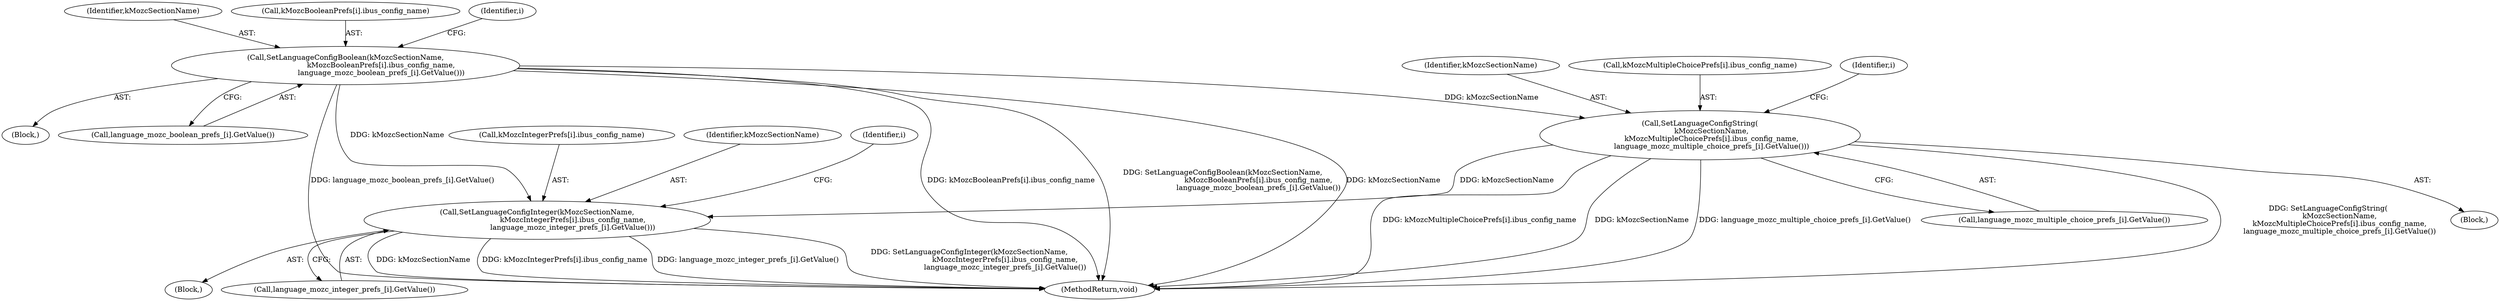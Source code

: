 digraph "0_Chrome_6e094094ed8b96e68b30e8628e8a169719edda27_0@array" {
"1000498" [label="(Call,SetLanguageConfigInteger(kMozcSectionName,\n                               kMozcIntegerPrefs[i].ibus_config_name,\n                               language_mozc_integer_prefs_[i].GetValue()))"];
"1000466" [label="(Call,SetLanguageConfigString(\n          kMozcSectionName,\n          kMozcMultipleChoicePrefs[i].ibus_config_name,\n          language_mozc_multiple_choice_prefs_[i].GetValue()))"];
"1000434" [label="(Call,SetLanguageConfigBoolean(kMozcSectionName,\n                               kMozcBooleanPrefs[i].ibus_config_name,\n                               language_mozc_boolean_prefs_[i].GetValue()))"];
"1000434" [label="(Call,SetLanguageConfigBoolean(kMozcSectionName,\n                               kMozcBooleanPrefs[i].ibus_config_name,\n                               language_mozc_boolean_prefs_[i].GetValue()))"];
"1000500" [label="(Call,kMozcIntegerPrefs[i].ibus_config_name)"];
"1000473" [label="(Call,language_mozc_multiple_choice_prefs_[i].GetValue())"];
"1000467" [label="(Identifier,kMozcSectionName)"];
"1000468" [label="(Call,kMozcMultipleChoicePrefs[i].ibus_config_name)"];
"1000506" [label="(MethodReturn,void)"];
"1000433" [label="(Block,)"];
"1000499" [label="(Identifier,kMozcSectionName)"];
"1000505" [label="(Call,language_mozc_integer_prefs_[i].GetValue())"];
"1000483" [label="(Identifier,i)"];
"1000498" [label="(Call,SetLanguageConfigInteger(kMozcSectionName,\n                               kMozcIntegerPrefs[i].ibus_config_name,\n                               language_mozc_integer_prefs_[i].GetValue()))"];
"1000466" [label="(Call,SetLanguageConfigString(\n          kMozcSectionName,\n          kMozcMultipleChoicePrefs[i].ibus_config_name,\n          language_mozc_multiple_choice_prefs_[i].GetValue()))"];
"1000451" [label="(Identifier,i)"];
"1000435" [label="(Identifier,kMozcSectionName)"];
"1000465" [label="(Block,)"];
"1000497" [label="(Block,)"];
"1000436" [label="(Call,kMozcBooleanPrefs[i].ibus_config_name)"];
"1000419" [label="(Identifier,i)"];
"1000441" [label="(Call,language_mozc_boolean_prefs_[i].GetValue())"];
"1000498" -> "1000497"  [label="AST: "];
"1000498" -> "1000505"  [label="CFG: "];
"1000499" -> "1000498"  [label="AST: "];
"1000500" -> "1000498"  [label="AST: "];
"1000505" -> "1000498"  [label="AST: "];
"1000483" -> "1000498"  [label="CFG: "];
"1000498" -> "1000506"  [label="DDG: SetLanguageConfigInteger(kMozcSectionName,\n                               kMozcIntegerPrefs[i].ibus_config_name,\n                               language_mozc_integer_prefs_[i].GetValue())"];
"1000498" -> "1000506"  [label="DDG: kMozcSectionName"];
"1000498" -> "1000506"  [label="DDG: kMozcIntegerPrefs[i].ibus_config_name"];
"1000498" -> "1000506"  [label="DDG: language_mozc_integer_prefs_[i].GetValue()"];
"1000466" -> "1000498"  [label="DDG: kMozcSectionName"];
"1000434" -> "1000498"  [label="DDG: kMozcSectionName"];
"1000466" -> "1000465"  [label="AST: "];
"1000466" -> "1000473"  [label="CFG: "];
"1000467" -> "1000466"  [label="AST: "];
"1000468" -> "1000466"  [label="AST: "];
"1000473" -> "1000466"  [label="AST: "];
"1000451" -> "1000466"  [label="CFG: "];
"1000466" -> "1000506"  [label="DDG: kMozcMultipleChoicePrefs[i].ibus_config_name"];
"1000466" -> "1000506"  [label="DDG: kMozcSectionName"];
"1000466" -> "1000506"  [label="DDG: language_mozc_multiple_choice_prefs_[i].GetValue()"];
"1000466" -> "1000506"  [label="DDG: SetLanguageConfigString(\n          kMozcSectionName,\n          kMozcMultipleChoicePrefs[i].ibus_config_name,\n          language_mozc_multiple_choice_prefs_[i].GetValue())"];
"1000434" -> "1000466"  [label="DDG: kMozcSectionName"];
"1000434" -> "1000433"  [label="AST: "];
"1000434" -> "1000441"  [label="CFG: "];
"1000435" -> "1000434"  [label="AST: "];
"1000436" -> "1000434"  [label="AST: "];
"1000441" -> "1000434"  [label="AST: "];
"1000419" -> "1000434"  [label="CFG: "];
"1000434" -> "1000506"  [label="DDG: kMozcBooleanPrefs[i].ibus_config_name"];
"1000434" -> "1000506"  [label="DDG: SetLanguageConfigBoolean(kMozcSectionName,\n                               kMozcBooleanPrefs[i].ibus_config_name,\n                               language_mozc_boolean_prefs_[i].GetValue())"];
"1000434" -> "1000506"  [label="DDG: kMozcSectionName"];
"1000434" -> "1000506"  [label="DDG: language_mozc_boolean_prefs_[i].GetValue()"];
}
